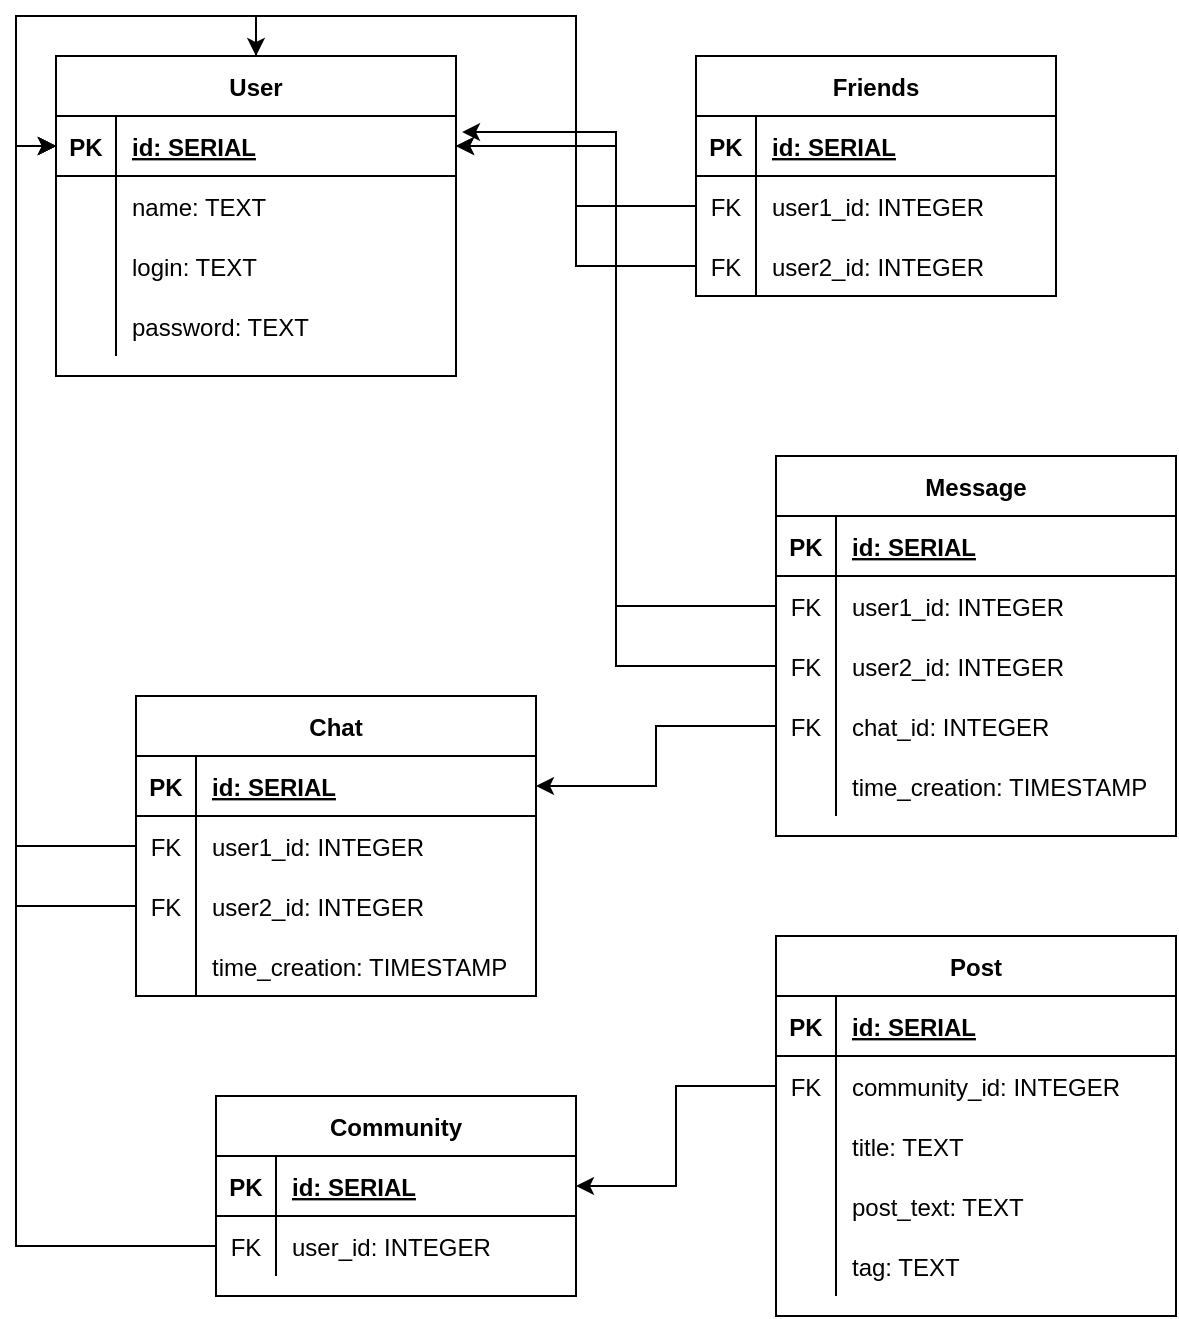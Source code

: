 <mxfile version="13.8.0" type="github">
  <diagram id="LzIRdr-gQfE_BsBrHv4O" name="Страница 1">
    <mxGraphModel dx="946" dy="662" grid="1" gridSize="10" guides="1" tooltips="1" connect="1" arrows="1" fold="1" page="1" pageScale="1" pageWidth="827" pageHeight="1169" math="0" shadow="0">
      <root>
        <mxCell id="0" />
        <mxCell id="1" parent="0" />
        <mxCell id="KTERjeoGc3Tnx2X9vEPM-27" value="Message" style="shape=table;startSize=30;container=1;collapsible=1;childLayout=tableLayout;fixedRows=1;rowLines=0;fontStyle=1;align=center;resizeLast=1;" parent="1" vertex="1">
          <mxGeometry x="440" y="320" width="200" height="190" as="geometry" />
        </mxCell>
        <mxCell id="KTERjeoGc3Tnx2X9vEPM-28" value="" style="shape=partialRectangle;collapsible=0;dropTarget=0;pointerEvents=0;fillColor=none;top=0;left=0;bottom=1;right=0;points=[[0,0.5],[1,0.5]];portConstraint=eastwest;" parent="KTERjeoGc3Tnx2X9vEPM-27" vertex="1">
          <mxGeometry y="30" width="200" height="30" as="geometry" />
        </mxCell>
        <mxCell id="KTERjeoGc3Tnx2X9vEPM-29" value="PK" style="shape=partialRectangle;connectable=0;fillColor=none;top=0;left=0;bottom=0;right=0;fontStyle=1;overflow=hidden;" parent="KTERjeoGc3Tnx2X9vEPM-28" vertex="1">
          <mxGeometry width="30" height="30" as="geometry" />
        </mxCell>
        <mxCell id="KTERjeoGc3Tnx2X9vEPM-30" value="id: SERIAL" style="shape=partialRectangle;connectable=0;fillColor=none;top=0;left=0;bottom=0;right=0;align=left;spacingLeft=6;fontStyle=5;overflow=hidden;" parent="KTERjeoGc3Tnx2X9vEPM-28" vertex="1">
          <mxGeometry x="30" width="170" height="30" as="geometry" />
        </mxCell>
        <mxCell id="KTERjeoGc3Tnx2X9vEPM-31" value="" style="shape=partialRectangle;collapsible=0;dropTarget=0;pointerEvents=0;fillColor=none;top=0;left=0;bottom=0;right=0;points=[[0,0.5],[1,0.5]];portConstraint=eastwest;" parent="KTERjeoGc3Tnx2X9vEPM-27" vertex="1">
          <mxGeometry y="60" width="200" height="30" as="geometry" />
        </mxCell>
        <mxCell id="KTERjeoGc3Tnx2X9vEPM-32" value="FK" style="shape=partialRectangle;connectable=0;fillColor=none;top=0;left=0;bottom=0;right=0;editable=1;overflow=hidden;" parent="KTERjeoGc3Tnx2X9vEPM-31" vertex="1">
          <mxGeometry width="30" height="30" as="geometry" />
        </mxCell>
        <mxCell id="KTERjeoGc3Tnx2X9vEPM-33" value="user1_id: INTEGER" style="shape=partialRectangle;connectable=0;fillColor=none;top=0;left=0;bottom=0;right=0;align=left;spacingLeft=6;overflow=hidden;" parent="KTERjeoGc3Tnx2X9vEPM-31" vertex="1">
          <mxGeometry x="30" width="170" height="30" as="geometry" />
        </mxCell>
        <mxCell id="KTERjeoGc3Tnx2X9vEPM-34" value="" style="shape=partialRectangle;collapsible=0;dropTarget=0;pointerEvents=0;fillColor=none;top=0;left=0;bottom=0;right=0;points=[[0,0.5],[1,0.5]];portConstraint=eastwest;" parent="KTERjeoGc3Tnx2X9vEPM-27" vertex="1">
          <mxGeometry y="90" width="200" height="30" as="geometry" />
        </mxCell>
        <mxCell id="KTERjeoGc3Tnx2X9vEPM-35" value="FK" style="shape=partialRectangle;connectable=0;fillColor=none;top=0;left=0;bottom=0;right=0;editable=1;overflow=hidden;" parent="KTERjeoGc3Tnx2X9vEPM-34" vertex="1">
          <mxGeometry width="30" height="30" as="geometry" />
        </mxCell>
        <mxCell id="KTERjeoGc3Tnx2X9vEPM-36" value="user2_id: INTEGER" style="shape=partialRectangle;connectable=0;fillColor=none;top=0;left=0;bottom=0;right=0;align=left;spacingLeft=6;overflow=hidden;" parent="KTERjeoGc3Tnx2X9vEPM-34" vertex="1">
          <mxGeometry x="30" width="170" height="30" as="geometry" />
        </mxCell>
        <mxCell id="KTERjeoGc3Tnx2X9vEPM-37" value="" style="shape=partialRectangle;collapsible=0;dropTarget=0;pointerEvents=0;fillColor=none;top=0;left=0;bottom=0;right=0;points=[[0,0.5],[1,0.5]];portConstraint=eastwest;" parent="KTERjeoGc3Tnx2X9vEPM-27" vertex="1">
          <mxGeometry y="120" width="200" height="30" as="geometry" />
        </mxCell>
        <mxCell id="KTERjeoGc3Tnx2X9vEPM-38" value="FK" style="shape=partialRectangle;connectable=0;fillColor=none;top=0;left=0;bottom=0;right=0;editable=1;overflow=hidden;" parent="KTERjeoGc3Tnx2X9vEPM-37" vertex="1">
          <mxGeometry width="30" height="30" as="geometry" />
        </mxCell>
        <mxCell id="KTERjeoGc3Tnx2X9vEPM-39" value="chat_id: INTEGER" style="shape=partialRectangle;connectable=0;fillColor=none;top=0;left=0;bottom=0;right=0;align=left;spacingLeft=6;overflow=hidden;" parent="KTERjeoGc3Tnx2X9vEPM-37" vertex="1">
          <mxGeometry x="30" width="170" height="30" as="geometry" />
        </mxCell>
        <mxCell id="KTERjeoGc3Tnx2X9vEPM-89" value="" style="shape=partialRectangle;collapsible=0;dropTarget=0;pointerEvents=0;fillColor=none;top=0;left=0;bottom=0;right=0;points=[[0,0.5],[1,0.5]];portConstraint=eastwest;" parent="KTERjeoGc3Tnx2X9vEPM-27" vertex="1">
          <mxGeometry y="150" width="200" height="30" as="geometry" />
        </mxCell>
        <mxCell id="KTERjeoGc3Tnx2X9vEPM-90" value="" style="shape=partialRectangle;connectable=0;fillColor=none;top=0;left=0;bottom=0;right=0;editable=1;overflow=hidden;" parent="KTERjeoGc3Tnx2X9vEPM-89" vertex="1">
          <mxGeometry width="30" height="30" as="geometry" />
        </mxCell>
        <mxCell id="KTERjeoGc3Tnx2X9vEPM-91" value="time_creation: TIMESTAMP" style="shape=partialRectangle;connectable=0;fillColor=none;top=0;left=0;bottom=0;right=0;align=left;spacingLeft=6;overflow=hidden;" parent="KTERjeoGc3Tnx2X9vEPM-89" vertex="1">
          <mxGeometry x="30" width="170" height="30" as="geometry" />
        </mxCell>
        <mxCell id="KTERjeoGc3Tnx2X9vEPM-40" value="Friends" style="shape=table;startSize=30;container=1;collapsible=1;childLayout=tableLayout;fixedRows=1;rowLines=0;fontStyle=1;align=center;resizeLast=1;" parent="1" vertex="1">
          <mxGeometry x="400" y="120" width="180" height="120" as="geometry" />
        </mxCell>
        <mxCell id="KTERjeoGc3Tnx2X9vEPM-41" value="" style="shape=partialRectangle;collapsible=0;dropTarget=0;pointerEvents=0;fillColor=none;top=0;left=0;bottom=1;right=0;points=[[0,0.5],[1,0.5]];portConstraint=eastwest;" parent="KTERjeoGc3Tnx2X9vEPM-40" vertex="1">
          <mxGeometry y="30" width="180" height="30" as="geometry" />
        </mxCell>
        <mxCell id="KTERjeoGc3Tnx2X9vEPM-42" value="PK" style="shape=partialRectangle;connectable=0;fillColor=none;top=0;left=0;bottom=0;right=0;fontStyle=1;overflow=hidden;" parent="KTERjeoGc3Tnx2X9vEPM-41" vertex="1">
          <mxGeometry width="30" height="30" as="geometry" />
        </mxCell>
        <mxCell id="KTERjeoGc3Tnx2X9vEPM-43" value="id: SERIAL" style="shape=partialRectangle;connectable=0;fillColor=none;top=0;left=0;bottom=0;right=0;align=left;spacingLeft=6;fontStyle=5;overflow=hidden;" parent="KTERjeoGc3Tnx2X9vEPM-41" vertex="1">
          <mxGeometry x="30" width="150" height="30" as="geometry" />
        </mxCell>
        <mxCell id="KTERjeoGc3Tnx2X9vEPM-44" value="" style="shape=partialRectangle;collapsible=0;dropTarget=0;pointerEvents=0;fillColor=none;top=0;left=0;bottom=0;right=0;points=[[0,0.5],[1,0.5]];portConstraint=eastwest;" parent="KTERjeoGc3Tnx2X9vEPM-40" vertex="1">
          <mxGeometry y="60" width="180" height="30" as="geometry" />
        </mxCell>
        <mxCell id="KTERjeoGc3Tnx2X9vEPM-45" value="FK" style="shape=partialRectangle;connectable=0;fillColor=none;top=0;left=0;bottom=0;right=0;editable=1;overflow=hidden;" parent="KTERjeoGc3Tnx2X9vEPM-44" vertex="1">
          <mxGeometry width="30" height="30" as="geometry" />
        </mxCell>
        <mxCell id="KTERjeoGc3Tnx2X9vEPM-46" value="user1_id: INTEGER" style="shape=partialRectangle;connectable=0;fillColor=none;top=0;left=0;bottom=0;right=0;align=left;spacingLeft=6;overflow=hidden;" parent="KTERjeoGc3Tnx2X9vEPM-44" vertex="1">
          <mxGeometry x="30" width="150" height="30" as="geometry" />
        </mxCell>
        <mxCell id="KTERjeoGc3Tnx2X9vEPM-47" value="" style="shape=partialRectangle;collapsible=0;dropTarget=0;pointerEvents=0;fillColor=none;top=0;left=0;bottom=0;right=0;points=[[0,0.5],[1,0.5]];portConstraint=eastwest;" parent="KTERjeoGc3Tnx2X9vEPM-40" vertex="1">
          <mxGeometry y="90" width="180" height="30" as="geometry" />
        </mxCell>
        <mxCell id="KTERjeoGc3Tnx2X9vEPM-48" value="FK" style="shape=partialRectangle;connectable=0;fillColor=none;top=0;left=0;bottom=0;right=0;editable=1;overflow=hidden;" parent="KTERjeoGc3Tnx2X9vEPM-47" vertex="1">
          <mxGeometry width="30" height="30" as="geometry" />
        </mxCell>
        <mxCell id="KTERjeoGc3Tnx2X9vEPM-49" value="user2_id: INTEGER" style="shape=partialRectangle;connectable=0;fillColor=none;top=0;left=0;bottom=0;right=0;align=left;spacingLeft=6;overflow=hidden;" parent="KTERjeoGc3Tnx2X9vEPM-47" vertex="1">
          <mxGeometry x="30" width="150" height="30" as="geometry" />
        </mxCell>
        <mxCell id="KTERjeoGc3Tnx2X9vEPM-79" style="edgeStyle=orthogonalEdgeStyle;rounded=0;orthogonalLoop=1;jettySize=auto;html=1;exitX=0;exitY=0.5;exitDx=0;exitDy=0;entryX=1;entryY=0.5;entryDx=0;entryDy=0;" parent="1" source="KTERjeoGc3Tnx2X9vEPM-31" target="KTERjeoGc3Tnx2X9vEPM-2" edge="1">
          <mxGeometry relative="1" as="geometry" />
        </mxCell>
        <mxCell id="KTERjeoGc3Tnx2X9vEPM-80" style="edgeStyle=orthogonalEdgeStyle;rounded=0;orthogonalLoop=1;jettySize=auto;html=1;exitX=0;exitY=0.5;exitDx=0;exitDy=0;entryX=1.015;entryY=0.267;entryDx=0;entryDy=0;entryPerimeter=0;" parent="1" source="KTERjeoGc3Tnx2X9vEPM-34" target="KTERjeoGc3Tnx2X9vEPM-2" edge="1">
          <mxGeometry relative="1" as="geometry" />
        </mxCell>
        <mxCell id="KTERjeoGc3Tnx2X9vEPM-81" style="edgeStyle=orthogonalEdgeStyle;rounded=0;orthogonalLoop=1;jettySize=auto;html=1;exitX=0;exitY=0.5;exitDx=0;exitDy=0;entryX=1;entryY=0.5;entryDx=0;entryDy=0;" parent="1" source="KTERjeoGc3Tnx2X9vEPM-37" target="KTERjeoGc3Tnx2X9vEPM-15" edge="1">
          <mxGeometry relative="1" as="geometry" />
        </mxCell>
        <mxCell id="KTERjeoGc3Tnx2X9vEPM-14" value="Chat" style="shape=table;startSize=30;container=1;collapsible=1;childLayout=tableLayout;fixedRows=1;rowLines=0;fontStyle=1;align=center;resizeLast=1;" parent="1" vertex="1">
          <mxGeometry x="120" y="440" width="200" height="150" as="geometry" />
        </mxCell>
        <mxCell id="KTERjeoGc3Tnx2X9vEPM-15" value="" style="shape=partialRectangle;collapsible=0;dropTarget=0;pointerEvents=0;fillColor=none;top=0;left=0;bottom=1;right=0;points=[[0,0.5],[1,0.5]];portConstraint=eastwest;" parent="KTERjeoGc3Tnx2X9vEPM-14" vertex="1">
          <mxGeometry y="30" width="200" height="30" as="geometry" />
        </mxCell>
        <mxCell id="KTERjeoGc3Tnx2X9vEPM-16" value="PK" style="shape=partialRectangle;connectable=0;fillColor=none;top=0;left=0;bottom=0;right=0;fontStyle=1;overflow=hidden;" parent="KTERjeoGc3Tnx2X9vEPM-15" vertex="1">
          <mxGeometry width="30" height="30" as="geometry" />
        </mxCell>
        <mxCell id="KTERjeoGc3Tnx2X9vEPM-17" value="id: SERIAL" style="shape=partialRectangle;connectable=0;fillColor=none;top=0;left=0;bottom=0;right=0;align=left;spacingLeft=6;fontStyle=5;overflow=hidden;" parent="KTERjeoGc3Tnx2X9vEPM-15" vertex="1">
          <mxGeometry x="30" width="170" height="30" as="geometry" />
        </mxCell>
        <mxCell id="KTERjeoGc3Tnx2X9vEPM-18" value="" style="shape=partialRectangle;collapsible=0;dropTarget=0;pointerEvents=0;fillColor=none;top=0;left=0;bottom=0;right=0;points=[[0,0.5],[1,0.5]];portConstraint=eastwest;" parent="KTERjeoGc3Tnx2X9vEPM-14" vertex="1">
          <mxGeometry y="60" width="200" height="30" as="geometry" />
        </mxCell>
        <mxCell id="KTERjeoGc3Tnx2X9vEPM-19" value="FK" style="shape=partialRectangle;connectable=0;fillColor=none;top=0;left=0;bottom=0;right=0;editable=1;overflow=hidden;" parent="KTERjeoGc3Tnx2X9vEPM-18" vertex="1">
          <mxGeometry width="30" height="30" as="geometry" />
        </mxCell>
        <mxCell id="KTERjeoGc3Tnx2X9vEPM-20" value="user1_id: INTEGER" style="shape=partialRectangle;connectable=0;fillColor=none;top=0;left=0;bottom=0;right=0;align=left;spacingLeft=6;overflow=hidden;" parent="KTERjeoGc3Tnx2X9vEPM-18" vertex="1">
          <mxGeometry x="30" width="170" height="30" as="geometry" />
        </mxCell>
        <mxCell id="KTERjeoGc3Tnx2X9vEPM-21" value="" style="shape=partialRectangle;collapsible=0;dropTarget=0;pointerEvents=0;fillColor=none;top=0;left=0;bottom=0;right=0;points=[[0,0.5],[1,0.5]];portConstraint=eastwest;" parent="KTERjeoGc3Tnx2X9vEPM-14" vertex="1">
          <mxGeometry y="90" width="200" height="30" as="geometry" />
        </mxCell>
        <mxCell id="KTERjeoGc3Tnx2X9vEPM-22" value="FK" style="shape=partialRectangle;connectable=0;fillColor=none;top=0;left=0;bottom=0;right=0;editable=1;overflow=hidden;" parent="KTERjeoGc3Tnx2X9vEPM-21" vertex="1">
          <mxGeometry width="30" height="30" as="geometry" />
        </mxCell>
        <mxCell id="KTERjeoGc3Tnx2X9vEPM-23" value="user2_id: INTEGER" style="shape=partialRectangle;connectable=0;fillColor=none;top=0;left=0;bottom=0;right=0;align=left;spacingLeft=6;overflow=hidden;" parent="KTERjeoGc3Tnx2X9vEPM-21" vertex="1">
          <mxGeometry x="30" width="170" height="30" as="geometry" />
        </mxCell>
        <mxCell id="KTERjeoGc3Tnx2X9vEPM-86" value="" style="shape=partialRectangle;collapsible=0;dropTarget=0;pointerEvents=0;fillColor=none;top=0;left=0;bottom=0;right=0;points=[[0,0.5],[1,0.5]];portConstraint=eastwest;" parent="KTERjeoGc3Tnx2X9vEPM-14" vertex="1">
          <mxGeometry y="120" width="200" height="30" as="geometry" />
        </mxCell>
        <mxCell id="KTERjeoGc3Tnx2X9vEPM-87" value="" style="shape=partialRectangle;connectable=0;fillColor=none;top=0;left=0;bottom=0;right=0;editable=1;overflow=hidden;" parent="KTERjeoGc3Tnx2X9vEPM-86" vertex="1">
          <mxGeometry width="30" height="30" as="geometry" />
        </mxCell>
        <mxCell id="KTERjeoGc3Tnx2X9vEPM-88" value="time_creation: TIMESTAMP" style="shape=partialRectangle;connectable=0;fillColor=none;top=0;left=0;bottom=0;right=0;align=left;spacingLeft=6;overflow=hidden;" parent="KTERjeoGc3Tnx2X9vEPM-86" vertex="1">
          <mxGeometry x="30" width="170" height="30" as="geometry" />
        </mxCell>
        <mxCell id="KTERjeoGc3Tnx2X9vEPM-82" style="edgeStyle=orthogonalEdgeStyle;rounded=0;orthogonalLoop=1;jettySize=auto;html=1;exitX=0;exitY=0.5;exitDx=0;exitDy=0;entryX=0.5;entryY=0;entryDx=0;entryDy=0;" parent="1" source="KTERjeoGc3Tnx2X9vEPM-44" target="KTERjeoGc3Tnx2X9vEPM-1" edge="1">
          <mxGeometry relative="1" as="geometry" />
        </mxCell>
        <mxCell id="KTERjeoGc3Tnx2X9vEPM-83" style="edgeStyle=orthogonalEdgeStyle;rounded=0;orthogonalLoop=1;jettySize=auto;html=1;exitX=0;exitY=0.5;exitDx=0;exitDy=0;entryX=1;entryY=0.5;entryDx=0;entryDy=0;" parent="1" source="KTERjeoGc3Tnx2X9vEPM-47" target="KTERjeoGc3Tnx2X9vEPM-2" edge="1">
          <mxGeometry relative="1" as="geometry" />
        </mxCell>
        <mxCell id="KTERjeoGc3Tnx2X9vEPM-1" value="User" style="shape=table;startSize=30;container=1;collapsible=1;childLayout=tableLayout;fixedRows=1;rowLines=0;fontStyle=1;align=center;resizeLast=1;" parent="1" vertex="1">
          <mxGeometry x="80" y="120" width="200" height="160" as="geometry" />
        </mxCell>
        <mxCell id="KTERjeoGc3Tnx2X9vEPM-2" value="" style="shape=partialRectangle;collapsible=0;dropTarget=0;pointerEvents=0;fillColor=none;top=0;left=0;bottom=1;right=0;points=[[0,0.5],[1,0.5]];portConstraint=eastwest;" parent="KTERjeoGc3Tnx2X9vEPM-1" vertex="1">
          <mxGeometry y="30" width="200" height="30" as="geometry" />
        </mxCell>
        <mxCell id="KTERjeoGc3Tnx2X9vEPM-3" value="PK" style="shape=partialRectangle;connectable=0;fillColor=none;top=0;left=0;bottom=0;right=0;fontStyle=1;overflow=hidden;" parent="KTERjeoGc3Tnx2X9vEPM-2" vertex="1">
          <mxGeometry width="30" height="30" as="geometry" />
        </mxCell>
        <mxCell id="KTERjeoGc3Tnx2X9vEPM-4" value="id: SERIAL" style="shape=partialRectangle;connectable=0;fillColor=none;top=0;left=0;bottom=0;right=0;align=left;spacingLeft=6;fontStyle=5;overflow=hidden;" parent="KTERjeoGc3Tnx2X9vEPM-2" vertex="1">
          <mxGeometry x="30" width="170" height="30" as="geometry" />
        </mxCell>
        <mxCell id="KTERjeoGc3Tnx2X9vEPM-5" value="" style="shape=partialRectangle;collapsible=0;dropTarget=0;pointerEvents=0;fillColor=none;top=0;left=0;bottom=0;right=0;points=[[0,0.5],[1,0.5]];portConstraint=eastwest;" parent="KTERjeoGc3Tnx2X9vEPM-1" vertex="1">
          <mxGeometry y="60" width="200" height="30" as="geometry" />
        </mxCell>
        <mxCell id="KTERjeoGc3Tnx2X9vEPM-6" value="" style="shape=partialRectangle;connectable=0;fillColor=none;top=0;left=0;bottom=0;right=0;editable=1;overflow=hidden;" parent="KTERjeoGc3Tnx2X9vEPM-5" vertex="1">
          <mxGeometry width="30" height="30" as="geometry" />
        </mxCell>
        <mxCell id="KTERjeoGc3Tnx2X9vEPM-7" value="name: TEXT" style="shape=partialRectangle;connectable=0;fillColor=none;top=0;left=0;bottom=0;right=0;align=left;spacingLeft=6;overflow=hidden;" parent="KTERjeoGc3Tnx2X9vEPM-5" vertex="1">
          <mxGeometry x="30" width="170" height="30" as="geometry" />
        </mxCell>
        <mxCell id="KTERjeoGc3Tnx2X9vEPM-8" value="" style="shape=partialRectangle;collapsible=0;dropTarget=0;pointerEvents=0;fillColor=none;top=0;left=0;bottom=0;right=0;points=[[0,0.5],[1,0.5]];portConstraint=eastwest;" parent="KTERjeoGc3Tnx2X9vEPM-1" vertex="1">
          <mxGeometry y="90" width="200" height="30" as="geometry" />
        </mxCell>
        <mxCell id="KTERjeoGc3Tnx2X9vEPM-9" value="" style="shape=partialRectangle;connectable=0;fillColor=none;top=0;left=0;bottom=0;right=0;editable=1;overflow=hidden;" parent="KTERjeoGc3Tnx2X9vEPM-8" vertex="1">
          <mxGeometry width="30" height="30" as="geometry" />
        </mxCell>
        <mxCell id="KTERjeoGc3Tnx2X9vEPM-10" value="login: TEXT" style="shape=partialRectangle;connectable=0;fillColor=none;top=0;left=0;bottom=0;right=0;align=left;spacingLeft=6;overflow=hidden;" parent="KTERjeoGc3Tnx2X9vEPM-8" vertex="1">
          <mxGeometry x="30" width="170" height="30" as="geometry" />
        </mxCell>
        <mxCell id="KTERjeoGc3Tnx2X9vEPM-11" value="" style="shape=partialRectangle;collapsible=0;dropTarget=0;pointerEvents=0;fillColor=none;top=0;left=0;bottom=0;right=0;points=[[0,0.5],[1,0.5]];portConstraint=eastwest;" parent="KTERjeoGc3Tnx2X9vEPM-1" vertex="1">
          <mxGeometry y="120" width="200" height="30" as="geometry" />
        </mxCell>
        <mxCell id="KTERjeoGc3Tnx2X9vEPM-12" value="" style="shape=partialRectangle;connectable=0;fillColor=none;top=0;left=0;bottom=0;right=0;editable=1;overflow=hidden;" parent="KTERjeoGc3Tnx2X9vEPM-11" vertex="1">
          <mxGeometry width="30" height="30" as="geometry" />
        </mxCell>
        <mxCell id="KTERjeoGc3Tnx2X9vEPM-13" value="password: TEXT" style="shape=partialRectangle;connectable=0;fillColor=none;top=0;left=0;bottom=0;right=0;align=left;spacingLeft=6;overflow=hidden;" parent="KTERjeoGc3Tnx2X9vEPM-11" vertex="1">
          <mxGeometry x="30" width="170" height="30" as="geometry" />
        </mxCell>
        <mxCell id="KTERjeoGc3Tnx2X9vEPM-121" style="edgeStyle=orthogonalEdgeStyle;rounded=0;orthogonalLoop=1;jettySize=auto;html=1;exitX=0.5;exitY=0;exitDx=0;exitDy=0;entryX=0;entryY=0.5;entryDx=0;entryDy=0;" parent="KTERjeoGc3Tnx2X9vEPM-1" source="KTERjeoGc3Tnx2X9vEPM-1" target="KTERjeoGc3Tnx2X9vEPM-2" edge="1">
          <mxGeometry relative="1" as="geometry" />
        </mxCell>
        <mxCell id="KTERjeoGc3Tnx2X9vEPM-84" style="edgeStyle=orthogonalEdgeStyle;rounded=0;orthogonalLoop=1;jettySize=auto;html=1;exitX=0;exitY=0.5;exitDx=0;exitDy=0;entryX=0;entryY=0.5;entryDx=0;entryDy=0;" parent="1" source="KTERjeoGc3Tnx2X9vEPM-18" target="KTERjeoGc3Tnx2X9vEPM-2" edge="1">
          <mxGeometry relative="1" as="geometry" />
        </mxCell>
        <mxCell id="KTERjeoGc3Tnx2X9vEPM-85" style="edgeStyle=orthogonalEdgeStyle;rounded=0;orthogonalLoop=1;jettySize=auto;html=1;exitX=0;exitY=0.5;exitDx=0;exitDy=0;entryX=0;entryY=0.5;entryDx=0;entryDy=0;" parent="1" source="KTERjeoGc3Tnx2X9vEPM-21" target="KTERjeoGc3Tnx2X9vEPM-2" edge="1">
          <mxGeometry relative="1" as="geometry">
            <mxPoint x="70" y="170" as="targetPoint" />
          </mxGeometry>
        </mxCell>
        <mxCell id="KTERjeoGc3Tnx2X9vEPM-92" value="Post" style="shape=table;startSize=30;container=1;collapsible=1;childLayout=tableLayout;fixedRows=1;rowLines=0;fontStyle=1;align=center;resizeLast=1;" parent="1" vertex="1">
          <mxGeometry x="440" y="560" width="200" height="190" as="geometry" />
        </mxCell>
        <mxCell id="KTERjeoGc3Tnx2X9vEPM-93" value="" style="shape=partialRectangle;collapsible=0;dropTarget=0;pointerEvents=0;fillColor=none;top=0;left=0;bottom=1;right=0;points=[[0,0.5],[1,0.5]];portConstraint=eastwest;" parent="KTERjeoGc3Tnx2X9vEPM-92" vertex="1">
          <mxGeometry y="30" width="200" height="30" as="geometry" />
        </mxCell>
        <mxCell id="KTERjeoGc3Tnx2X9vEPM-94" value="PK" style="shape=partialRectangle;connectable=0;fillColor=none;top=0;left=0;bottom=0;right=0;fontStyle=1;overflow=hidden;" parent="KTERjeoGc3Tnx2X9vEPM-93" vertex="1">
          <mxGeometry width="30" height="30" as="geometry" />
        </mxCell>
        <mxCell id="KTERjeoGc3Tnx2X9vEPM-95" value="id: SERIAL" style="shape=partialRectangle;connectable=0;fillColor=none;top=0;left=0;bottom=0;right=0;align=left;spacingLeft=6;fontStyle=5;overflow=hidden;" parent="KTERjeoGc3Tnx2X9vEPM-93" vertex="1">
          <mxGeometry x="30" width="170" height="30" as="geometry" />
        </mxCell>
        <mxCell id="KTERjeoGc3Tnx2X9vEPM-122" value="" style="shape=partialRectangle;collapsible=0;dropTarget=0;pointerEvents=0;fillColor=none;top=0;left=0;bottom=0;right=0;points=[[0,0.5],[1,0.5]];portConstraint=eastwest;" parent="KTERjeoGc3Tnx2X9vEPM-92" vertex="1">
          <mxGeometry y="60" width="200" height="30" as="geometry" />
        </mxCell>
        <mxCell id="KTERjeoGc3Tnx2X9vEPM-123" value="FK" style="shape=partialRectangle;connectable=0;fillColor=none;top=0;left=0;bottom=0;right=0;editable=1;overflow=hidden;" parent="KTERjeoGc3Tnx2X9vEPM-122" vertex="1">
          <mxGeometry width="30" height="30" as="geometry" />
        </mxCell>
        <mxCell id="KTERjeoGc3Tnx2X9vEPM-124" value="community_id: INTEGER" style="shape=partialRectangle;connectable=0;fillColor=none;top=0;left=0;bottom=0;right=0;align=left;spacingLeft=6;overflow=hidden;" parent="KTERjeoGc3Tnx2X9vEPM-122" vertex="1">
          <mxGeometry x="30" width="170" height="30" as="geometry" />
        </mxCell>
        <mxCell id="KTERjeoGc3Tnx2X9vEPM-96" value="" style="shape=partialRectangle;collapsible=0;dropTarget=0;pointerEvents=0;fillColor=none;top=0;left=0;bottom=0;right=0;points=[[0,0.5],[1,0.5]];portConstraint=eastwest;" parent="KTERjeoGc3Tnx2X9vEPM-92" vertex="1">
          <mxGeometry y="90" width="200" height="30" as="geometry" />
        </mxCell>
        <mxCell id="KTERjeoGc3Tnx2X9vEPM-97" value="" style="shape=partialRectangle;connectable=0;fillColor=none;top=0;left=0;bottom=0;right=0;editable=1;overflow=hidden;" parent="KTERjeoGc3Tnx2X9vEPM-96" vertex="1">
          <mxGeometry width="30" height="30" as="geometry" />
        </mxCell>
        <mxCell id="KTERjeoGc3Tnx2X9vEPM-98" value="title: TEXT" style="shape=partialRectangle;connectable=0;fillColor=none;top=0;left=0;bottom=0;right=0;align=left;spacingLeft=6;overflow=hidden;" parent="KTERjeoGc3Tnx2X9vEPM-96" vertex="1">
          <mxGeometry x="30" width="170" height="30" as="geometry" />
        </mxCell>
        <mxCell id="KTERjeoGc3Tnx2X9vEPM-99" value="" style="shape=partialRectangle;collapsible=0;dropTarget=0;pointerEvents=0;fillColor=none;top=0;left=0;bottom=0;right=0;points=[[0,0.5],[1,0.5]];portConstraint=eastwest;" parent="KTERjeoGc3Tnx2X9vEPM-92" vertex="1">
          <mxGeometry y="120" width="200" height="30" as="geometry" />
        </mxCell>
        <mxCell id="KTERjeoGc3Tnx2X9vEPM-100" value="" style="shape=partialRectangle;connectable=0;fillColor=none;top=0;left=0;bottom=0;right=0;editable=1;overflow=hidden;" parent="KTERjeoGc3Tnx2X9vEPM-99" vertex="1">
          <mxGeometry width="30" height="30" as="geometry" />
        </mxCell>
        <mxCell id="KTERjeoGc3Tnx2X9vEPM-101" value="post_text: TEXT" style="shape=partialRectangle;connectable=0;fillColor=none;top=0;left=0;bottom=0;right=0;align=left;spacingLeft=6;overflow=hidden;" parent="KTERjeoGc3Tnx2X9vEPM-99" vertex="1">
          <mxGeometry x="30" width="170" height="30" as="geometry" />
        </mxCell>
        <mxCell id="KTERjeoGc3Tnx2X9vEPM-102" value="" style="shape=partialRectangle;collapsible=0;dropTarget=0;pointerEvents=0;fillColor=none;top=0;left=0;bottom=0;right=0;points=[[0,0.5],[1,0.5]];portConstraint=eastwest;" parent="KTERjeoGc3Tnx2X9vEPM-92" vertex="1">
          <mxGeometry y="150" width="200" height="30" as="geometry" />
        </mxCell>
        <mxCell id="KTERjeoGc3Tnx2X9vEPM-103" value="" style="shape=partialRectangle;connectable=0;fillColor=none;top=0;left=0;bottom=0;right=0;editable=1;overflow=hidden;" parent="KTERjeoGc3Tnx2X9vEPM-102" vertex="1">
          <mxGeometry width="30" height="30" as="geometry" />
        </mxCell>
        <mxCell id="KTERjeoGc3Tnx2X9vEPM-104" value="tag: TEXT" style="shape=partialRectangle;connectable=0;fillColor=none;top=0;left=0;bottom=0;right=0;align=left;spacingLeft=6;overflow=hidden;" parent="KTERjeoGc3Tnx2X9vEPM-102" vertex="1">
          <mxGeometry x="30" width="170" height="30" as="geometry" />
        </mxCell>
        <mxCell id="KTERjeoGc3Tnx2X9vEPM-105" value="Community" style="shape=table;startSize=30;container=1;collapsible=1;childLayout=tableLayout;fixedRows=1;rowLines=0;fontStyle=1;align=center;resizeLast=1;" parent="1" vertex="1">
          <mxGeometry x="160" y="640" width="180" height="100" as="geometry" />
        </mxCell>
        <mxCell id="KTERjeoGc3Tnx2X9vEPM-106" value="" style="shape=partialRectangle;collapsible=0;dropTarget=0;pointerEvents=0;fillColor=none;top=0;left=0;bottom=1;right=0;points=[[0,0.5],[1,0.5]];portConstraint=eastwest;" parent="KTERjeoGc3Tnx2X9vEPM-105" vertex="1">
          <mxGeometry y="30" width="180" height="30" as="geometry" />
        </mxCell>
        <mxCell id="KTERjeoGc3Tnx2X9vEPM-107" value="PK" style="shape=partialRectangle;connectable=0;fillColor=none;top=0;left=0;bottom=0;right=0;fontStyle=1;overflow=hidden;" parent="KTERjeoGc3Tnx2X9vEPM-106" vertex="1">
          <mxGeometry width="30" height="30" as="geometry" />
        </mxCell>
        <mxCell id="KTERjeoGc3Tnx2X9vEPM-108" value="id: SERIAL" style="shape=partialRectangle;connectable=0;fillColor=none;top=0;left=0;bottom=0;right=0;align=left;spacingLeft=6;fontStyle=5;overflow=hidden;" parent="KTERjeoGc3Tnx2X9vEPM-106" vertex="1">
          <mxGeometry x="30" width="150" height="30" as="geometry" />
        </mxCell>
        <mxCell id="KTERjeoGc3Tnx2X9vEPM-109" value="" style="shape=partialRectangle;collapsible=0;dropTarget=0;pointerEvents=0;fillColor=none;top=0;left=0;bottom=0;right=0;points=[[0,0.5],[1,0.5]];portConstraint=eastwest;" parent="KTERjeoGc3Tnx2X9vEPM-105" vertex="1">
          <mxGeometry y="60" width="180" height="30" as="geometry" />
        </mxCell>
        <mxCell id="KTERjeoGc3Tnx2X9vEPM-110" value="FK" style="shape=partialRectangle;connectable=0;fillColor=none;top=0;left=0;bottom=0;right=0;editable=1;overflow=hidden;" parent="KTERjeoGc3Tnx2X9vEPM-109" vertex="1">
          <mxGeometry width="30" height="30" as="geometry" />
        </mxCell>
        <mxCell id="KTERjeoGc3Tnx2X9vEPM-111" value="user_id: INTEGER" style="shape=partialRectangle;connectable=0;fillColor=none;top=0;left=0;bottom=0;right=0;align=left;spacingLeft=6;overflow=hidden;" parent="KTERjeoGc3Tnx2X9vEPM-109" vertex="1">
          <mxGeometry x="30" width="150" height="30" as="geometry" />
        </mxCell>
        <mxCell id="KTERjeoGc3Tnx2X9vEPM-125" style="edgeStyle=orthogonalEdgeStyle;rounded=0;orthogonalLoop=1;jettySize=auto;html=1;exitX=0;exitY=0.5;exitDx=0;exitDy=0;entryX=1;entryY=0.5;entryDx=0;entryDy=0;" parent="1" source="KTERjeoGc3Tnx2X9vEPM-122" target="KTERjeoGc3Tnx2X9vEPM-106" edge="1">
          <mxGeometry relative="1" as="geometry" />
        </mxCell>
        <mxCell id="KTERjeoGc3Tnx2X9vEPM-126" style="edgeStyle=orthogonalEdgeStyle;rounded=0;orthogonalLoop=1;jettySize=auto;html=1;exitX=0;exitY=0.5;exitDx=0;exitDy=0;entryX=0;entryY=0.5;entryDx=0;entryDy=0;" parent="1" source="KTERjeoGc3Tnx2X9vEPM-109" target="KTERjeoGc3Tnx2X9vEPM-2" edge="1">
          <mxGeometry relative="1" as="geometry" />
        </mxCell>
      </root>
    </mxGraphModel>
  </diagram>
</mxfile>
